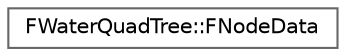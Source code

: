 digraph "Graphical Class Hierarchy"
{
 // INTERACTIVE_SVG=YES
 // LATEX_PDF_SIZE
  bgcolor="transparent";
  edge [fontname=Helvetica,fontsize=10,labelfontname=Helvetica,labelfontsize=10];
  node [fontname=Helvetica,fontsize=10,shape=box,height=0.2,width=0.4];
  rankdir="LR";
  Node0 [id="Node000000",label="FWaterQuadTree::FNodeData",height=0.2,width=0.4,color="grey40", fillcolor="white", style="filled",URL="$d7/df1/structFWaterQuadTree_1_1FNodeData.html",tooltip="Contains all the node data of the quad tree."];
}
